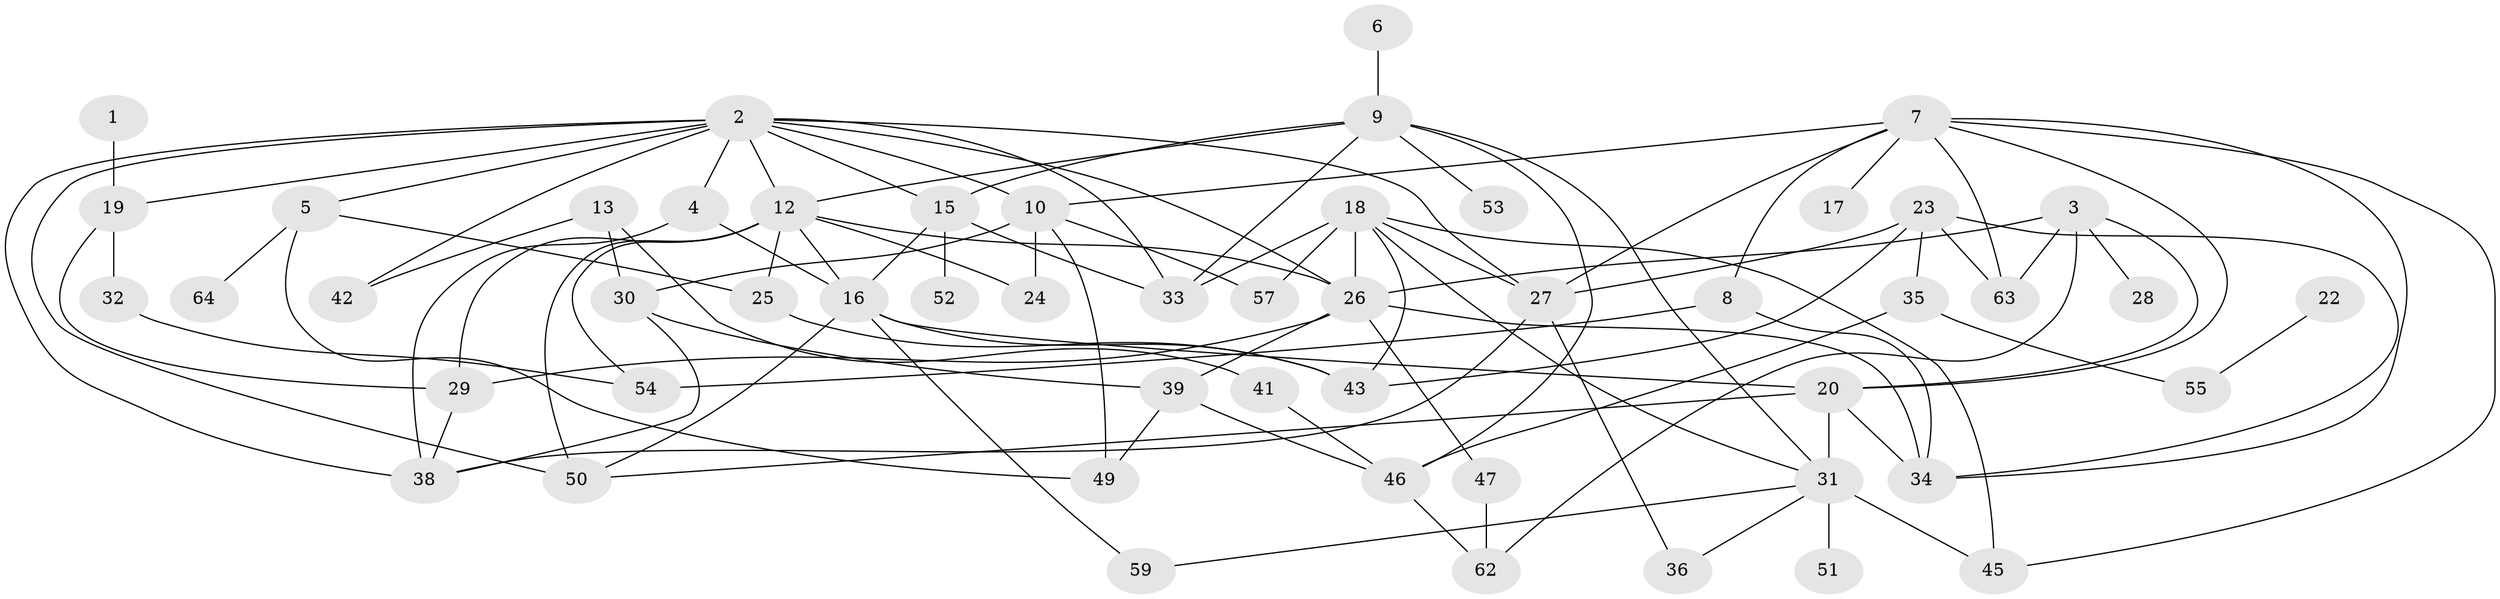// original degree distribution, {1: 0.15384615384615385, 4: 0.15384615384615385, 3: 0.25384615384615383, 2: 0.25384615384615383, 0: 0.07692307692307693, 7: 0.023076923076923078, 5: 0.046153846153846156, 6: 0.038461538461538464}
// Generated by graph-tools (version 1.1) at 2025/33/03/09/25 02:33:42]
// undirected, 53 vertices, 101 edges
graph export_dot {
graph [start="1"]
  node [color=gray90,style=filled];
  1;
  2;
  3;
  4;
  5;
  6;
  7;
  8;
  9;
  10;
  12;
  13;
  15;
  16;
  17;
  18;
  19;
  20;
  22;
  23;
  24;
  25;
  26;
  27;
  28;
  29;
  30;
  31;
  32;
  33;
  34;
  35;
  36;
  38;
  39;
  41;
  42;
  43;
  45;
  46;
  47;
  49;
  50;
  51;
  52;
  53;
  54;
  55;
  57;
  59;
  62;
  63;
  64;
  1 -- 19 [weight=1.0];
  2 -- 4 [weight=1.0];
  2 -- 5 [weight=1.0];
  2 -- 10 [weight=1.0];
  2 -- 12 [weight=2.0];
  2 -- 15 [weight=1.0];
  2 -- 19 [weight=1.0];
  2 -- 26 [weight=1.0];
  2 -- 27 [weight=1.0];
  2 -- 33 [weight=1.0];
  2 -- 38 [weight=1.0];
  2 -- 42 [weight=1.0];
  2 -- 50 [weight=2.0];
  3 -- 20 [weight=1.0];
  3 -- 26 [weight=1.0];
  3 -- 28 [weight=1.0];
  3 -- 62 [weight=1.0];
  3 -- 63 [weight=1.0];
  4 -- 16 [weight=1.0];
  4 -- 38 [weight=2.0];
  5 -- 25 [weight=1.0];
  5 -- 49 [weight=1.0];
  5 -- 64 [weight=1.0];
  6 -- 9 [weight=1.0];
  7 -- 8 [weight=1.0];
  7 -- 10 [weight=1.0];
  7 -- 17 [weight=1.0];
  7 -- 20 [weight=1.0];
  7 -- 27 [weight=1.0];
  7 -- 34 [weight=1.0];
  7 -- 45 [weight=1.0];
  7 -- 63 [weight=1.0];
  8 -- 34 [weight=1.0];
  8 -- 54 [weight=1.0];
  9 -- 12 [weight=1.0];
  9 -- 15 [weight=1.0];
  9 -- 31 [weight=1.0];
  9 -- 33 [weight=1.0];
  9 -- 46 [weight=1.0];
  9 -- 53 [weight=1.0];
  10 -- 24 [weight=2.0];
  10 -- 30 [weight=2.0];
  10 -- 49 [weight=1.0];
  10 -- 57 [weight=1.0];
  12 -- 16 [weight=1.0];
  12 -- 24 [weight=1.0];
  12 -- 25 [weight=1.0];
  12 -- 26 [weight=2.0];
  12 -- 29 [weight=1.0];
  12 -- 50 [weight=1.0];
  12 -- 54 [weight=1.0];
  13 -- 30 [weight=1.0];
  13 -- 41 [weight=1.0];
  13 -- 42 [weight=1.0];
  15 -- 16 [weight=1.0];
  15 -- 33 [weight=1.0];
  15 -- 52 [weight=1.0];
  16 -- 20 [weight=1.0];
  16 -- 43 [weight=1.0];
  16 -- 50 [weight=1.0];
  16 -- 59 [weight=1.0];
  18 -- 26 [weight=1.0];
  18 -- 27 [weight=1.0];
  18 -- 31 [weight=1.0];
  18 -- 33 [weight=1.0];
  18 -- 43 [weight=1.0];
  18 -- 45 [weight=1.0];
  18 -- 57 [weight=1.0];
  19 -- 29 [weight=1.0];
  19 -- 32 [weight=1.0];
  20 -- 31 [weight=1.0];
  20 -- 34 [weight=2.0];
  20 -- 50 [weight=1.0];
  22 -- 55 [weight=1.0];
  23 -- 27 [weight=1.0];
  23 -- 34 [weight=1.0];
  23 -- 35 [weight=1.0];
  23 -- 43 [weight=1.0];
  23 -- 63 [weight=1.0];
  25 -- 43 [weight=1.0];
  26 -- 29 [weight=2.0];
  26 -- 34 [weight=1.0];
  26 -- 39 [weight=2.0];
  26 -- 47 [weight=1.0];
  27 -- 36 [weight=1.0];
  27 -- 38 [weight=1.0];
  29 -- 38 [weight=1.0];
  30 -- 38 [weight=1.0];
  30 -- 39 [weight=1.0];
  31 -- 36 [weight=1.0];
  31 -- 45 [weight=1.0];
  31 -- 51 [weight=1.0];
  31 -- 59 [weight=1.0];
  32 -- 54 [weight=1.0];
  35 -- 46 [weight=1.0];
  35 -- 55 [weight=1.0];
  39 -- 46 [weight=1.0];
  39 -- 49 [weight=1.0];
  41 -- 46 [weight=1.0];
  46 -- 62 [weight=1.0];
  47 -- 62 [weight=1.0];
}
